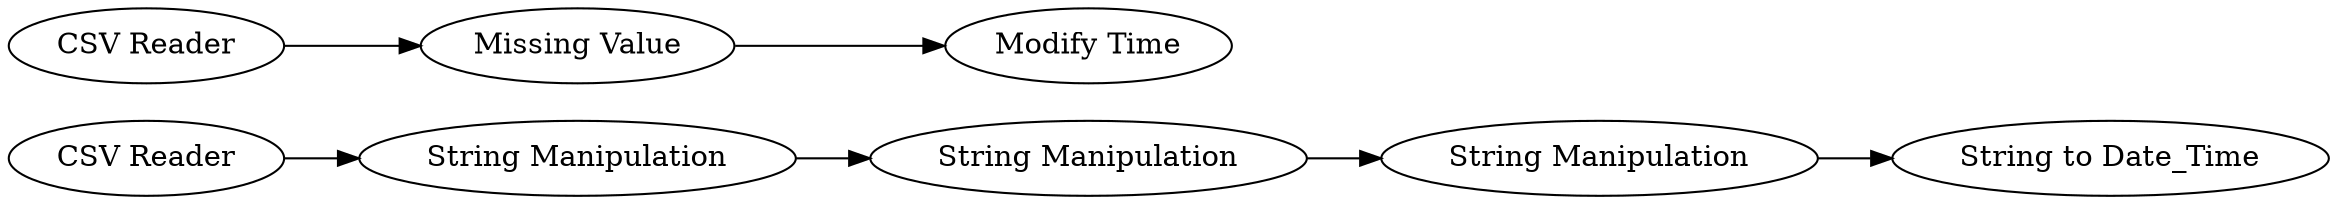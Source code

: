 digraph {
	1 [label="CSV Reader"]
	40 [label="String Manipulation"]
	41 [label="String Manipulation"]
	51 [label="String to Date_Time"]
	52 [label="CSV Reader"]
	53 [label="Missing Value"]
	54 [label="Modify Time"]
	55 [label="String Manipulation"]
	1 -> 40
	40 -> 41
	41 -> 55
	52 -> 53
	53 -> 54
	55 -> 51
	rankdir=LR
}
